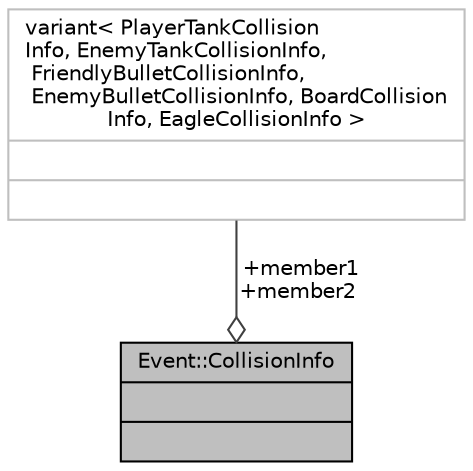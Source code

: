 digraph "Event::CollisionInfo"
{
 // INTERACTIVE_SVG=YES
 // LATEX_PDF_SIZE
  bgcolor="transparent";
  edge [fontname="Helvetica",fontsize="10",labelfontname="Helvetica",labelfontsize="10"];
  node [fontname="Helvetica",fontsize="10",shape=record];
  Node1 [label="{Event::CollisionInfo\n||}",height=0.2,width=0.4,color="black", fillcolor="grey75", style="filled", fontcolor="black",tooltip=" "];
  Node2 -> Node1 [color="grey25",fontsize="10",style="solid",label=" +member1\n+member2" ,arrowhead="odiamond",fontname="Helvetica"];
  Node2 [label="{variant\< PlayerTankCollision\lInfo, EnemyTankCollisionInfo,\l FriendlyBulletCollisionInfo,\l EnemyBulletCollisionInfo, BoardCollision\lInfo, EagleCollisionInfo \>\n||}",height=0.2,width=0.4,color="grey75",tooltip=" "];
}
